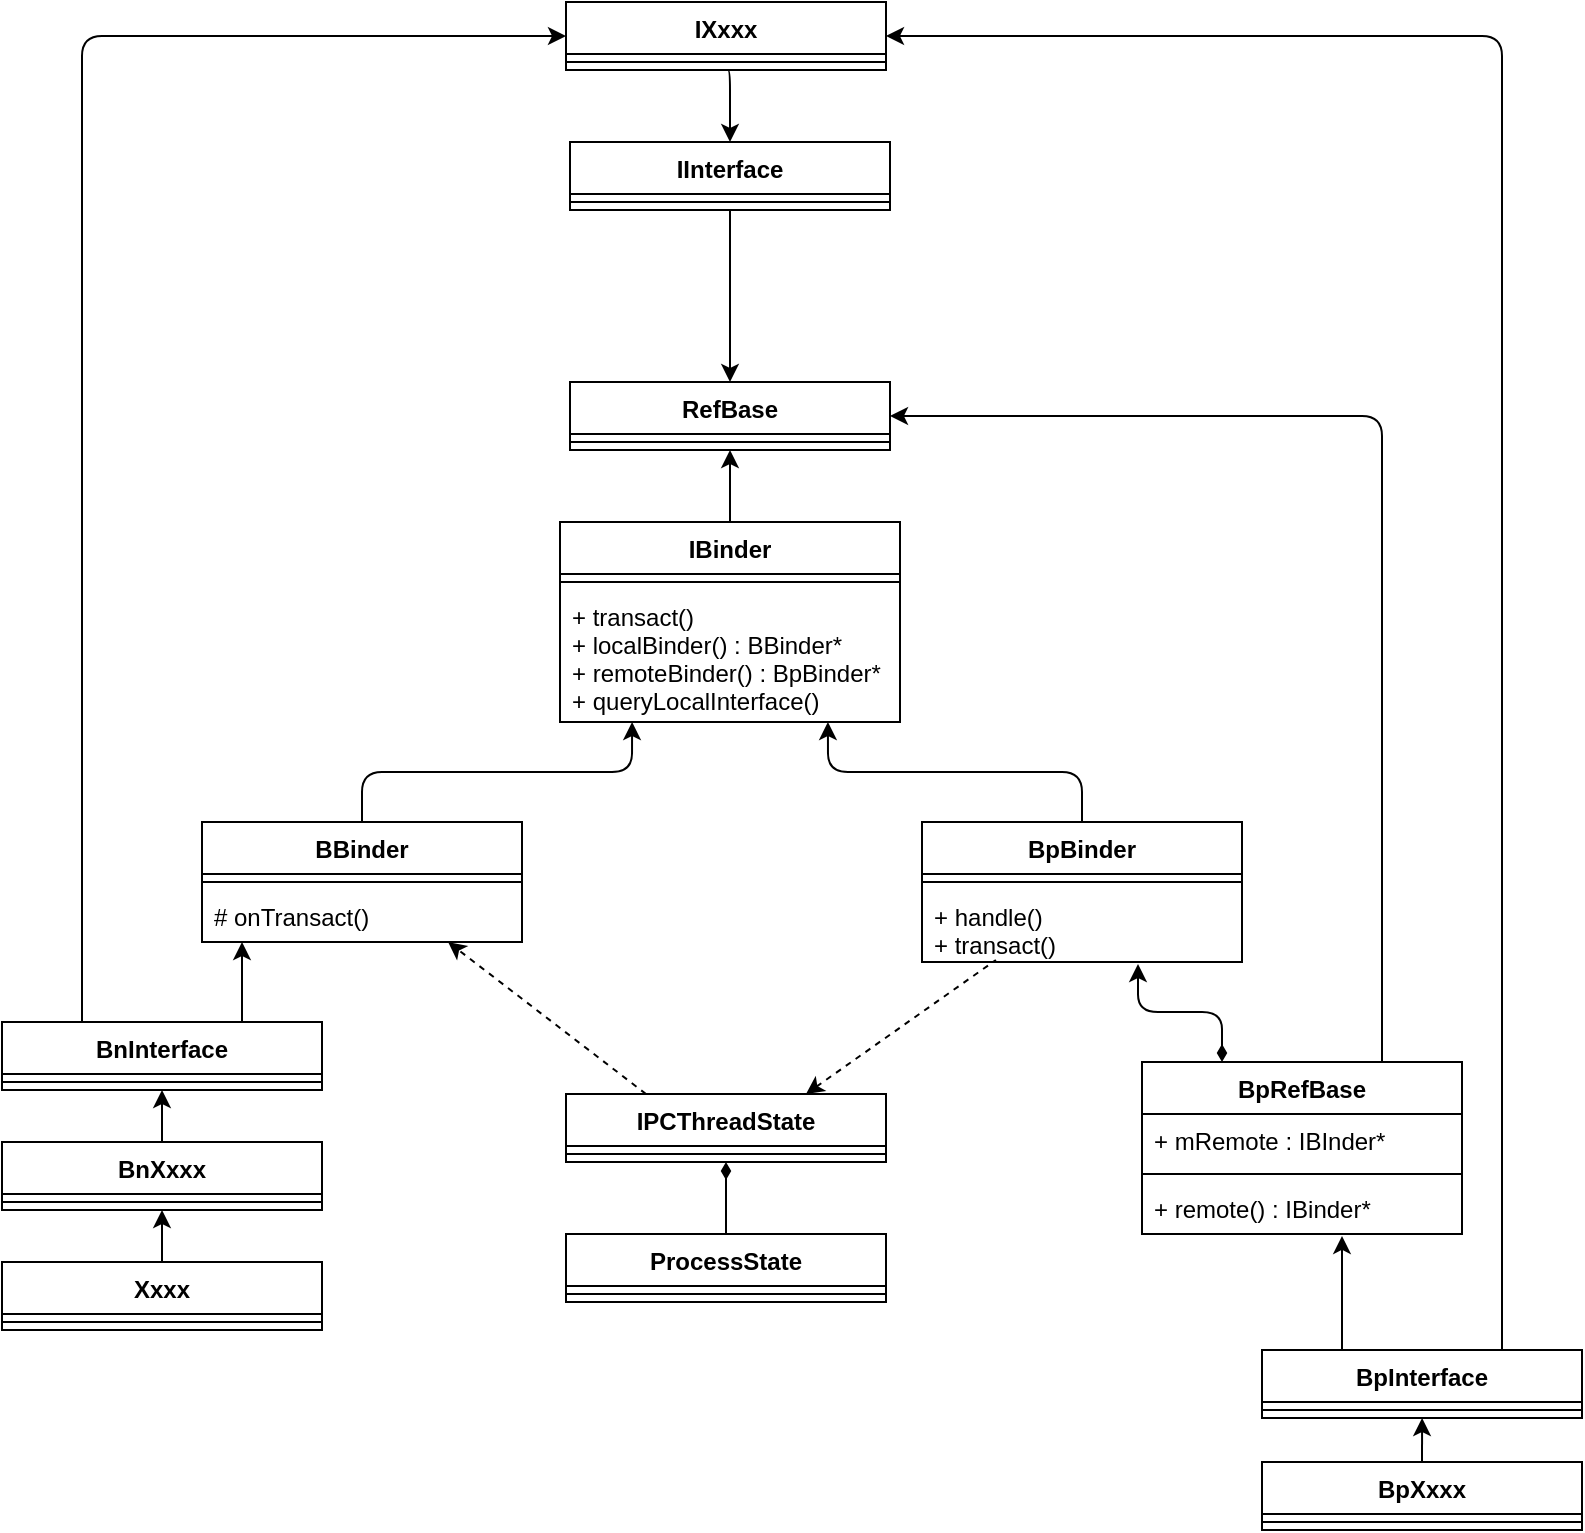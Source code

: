 <mxfile version="14.9.2" type="github">
  <diagram id="C5Chw6NoYdCBqyuNsJNY" name="第 1 页">
    <mxGraphModel dx="938" dy="1615" grid="0" gridSize="10" guides="1" tooltips="1" connect="1" arrows="1" fold="1" page="0" pageScale="1" pageWidth="827" pageHeight="1169" math="0" shadow="0">
      <root>
        <mxCell id="0" />
        <mxCell id="1" parent="0" />
        <mxCell id="MbME5olSi5yvKxZnN9U9-1" value="RefBase" style="swimlane;fontStyle=1;align=center;verticalAlign=top;childLayout=stackLayout;horizontal=1;startSize=26;horizontalStack=0;resizeParent=1;resizeParentMax=0;resizeLast=0;collapsible=1;marginBottom=0;" parent="1" vertex="1">
          <mxGeometry x="354" y="-940" width="160" height="34" as="geometry">
            <mxRectangle x="354" y="-940" width="75" height="26" as="alternateBounds" />
          </mxGeometry>
        </mxCell>
        <mxCell id="MbME5olSi5yvKxZnN9U9-3" value="" style="line;strokeWidth=1;fillColor=none;align=left;verticalAlign=middle;spacingTop=-1;spacingLeft=3;spacingRight=3;rotatable=0;labelPosition=right;points=[];portConstraint=eastwest;" parent="MbME5olSi5yvKxZnN9U9-1" vertex="1">
          <mxGeometry y="26" width="160" height="8" as="geometry" />
        </mxCell>
        <mxCell id="MbME5olSi5yvKxZnN9U9-17" style="edgeStyle=orthogonalEdgeStyle;orthogonalLoop=1;jettySize=auto;html=1;exitX=0.5;exitY=0;exitDx=0;exitDy=0;entryX=0.5;entryY=1;entryDx=0;entryDy=0;" parent="1" source="MbME5olSi5yvKxZnN9U9-5" target="MbME5olSi5yvKxZnN9U9-1" edge="1">
          <mxGeometry relative="1" as="geometry" />
        </mxCell>
        <mxCell id="MbME5olSi5yvKxZnN9U9-5" value="IBinder" style="swimlane;fontStyle=1;align=center;verticalAlign=top;childLayout=stackLayout;horizontal=1;startSize=26;horizontalStack=0;resizeParent=1;resizeParentMax=0;resizeLast=0;collapsible=1;marginBottom=0;" parent="1" vertex="1">
          <mxGeometry x="349" y="-870" width="170" height="100" as="geometry" />
        </mxCell>
        <mxCell id="MbME5olSi5yvKxZnN9U9-7" value="" style="line;strokeWidth=1;fillColor=none;align=left;verticalAlign=middle;spacingTop=-1;spacingLeft=3;spacingRight=3;rotatable=0;labelPosition=right;points=[];portConstraint=eastwest;" parent="MbME5olSi5yvKxZnN9U9-5" vertex="1">
          <mxGeometry y="26" width="170" height="8" as="geometry" />
        </mxCell>
        <mxCell id="MbME5olSi5yvKxZnN9U9-8" value="+ transact()&#xa;+ localBinder() : BBinder*&#xa;+ remoteBinder() : BpBinder*&#xa;+ queryLocalInterface()" style="text;strokeColor=none;fillColor=none;align=left;verticalAlign=top;spacingLeft=4;spacingRight=4;overflow=hidden;rotatable=0;points=[[0,0.5],[1,0.5]];portConstraint=eastwest;" parent="MbME5olSi5yvKxZnN9U9-5" vertex="1">
          <mxGeometry y="34" width="170" height="66" as="geometry" />
        </mxCell>
        <mxCell id="MbME5olSi5yvKxZnN9U9-19" style="edgeStyle=orthogonalEdgeStyle;orthogonalLoop=1;jettySize=auto;html=1;exitX=0.5;exitY=0;exitDx=0;exitDy=0;entryX=0.212;entryY=1;entryDx=0;entryDy=0;entryPerimeter=0;" parent="1" source="MbME5olSi5yvKxZnN9U9-9" target="MbME5olSi5yvKxZnN9U9-8" edge="1">
          <mxGeometry relative="1" as="geometry" />
        </mxCell>
        <mxCell id="MbME5olSi5yvKxZnN9U9-9" value="BBinder" style="swimlane;fontStyle=1;align=center;verticalAlign=top;childLayout=stackLayout;horizontal=1;startSize=26;horizontalStack=0;resizeParent=1;resizeParentMax=0;resizeLast=0;collapsible=1;marginBottom=0;" parent="1" vertex="1">
          <mxGeometry x="170" y="-720" width="160" height="60" as="geometry" />
        </mxCell>
        <mxCell id="MbME5olSi5yvKxZnN9U9-11" value="" style="line;strokeWidth=1;fillColor=none;align=left;verticalAlign=middle;spacingTop=-1;spacingLeft=3;spacingRight=3;rotatable=0;labelPosition=right;points=[];portConstraint=eastwest;" parent="MbME5olSi5yvKxZnN9U9-9" vertex="1">
          <mxGeometry y="26" width="160" height="8" as="geometry" />
        </mxCell>
        <mxCell id="MbME5olSi5yvKxZnN9U9-12" value="# onTransact()" style="text;strokeColor=none;fillColor=none;align=left;verticalAlign=top;spacingLeft=4;spacingRight=4;overflow=hidden;rotatable=0;points=[[0,0.5],[1,0.5]];portConstraint=eastwest;" parent="MbME5olSi5yvKxZnN9U9-9" vertex="1">
          <mxGeometry y="34" width="160" height="26" as="geometry" />
        </mxCell>
        <mxCell id="MbME5olSi5yvKxZnN9U9-20" style="edgeStyle=orthogonalEdgeStyle;orthogonalLoop=1;jettySize=auto;html=1;exitX=0.5;exitY=0;exitDx=0;exitDy=0;entryX=0.788;entryY=1;entryDx=0;entryDy=0;entryPerimeter=0;" parent="1" source="MbME5olSi5yvKxZnN9U9-13" target="MbME5olSi5yvKxZnN9U9-8" edge="1">
          <mxGeometry relative="1" as="geometry" />
        </mxCell>
        <mxCell id="MbME5olSi5yvKxZnN9U9-13" value="BpBinder" style="swimlane;fontStyle=1;align=center;verticalAlign=top;childLayout=stackLayout;horizontal=1;startSize=26;horizontalStack=0;resizeParent=1;resizeParentMax=0;resizeLast=0;collapsible=1;marginBottom=0;" parent="1" vertex="1">
          <mxGeometry x="530" y="-720" width="160" height="70" as="geometry" />
        </mxCell>
        <mxCell id="MbME5olSi5yvKxZnN9U9-15" value="" style="line;strokeWidth=1;fillColor=none;align=left;verticalAlign=middle;spacingTop=-1;spacingLeft=3;spacingRight=3;rotatable=0;labelPosition=right;points=[];portConstraint=eastwest;" parent="MbME5olSi5yvKxZnN9U9-13" vertex="1">
          <mxGeometry y="26" width="160" height="8" as="geometry" />
        </mxCell>
        <mxCell id="MbME5olSi5yvKxZnN9U9-16" value="+ handle()&#xa;+ transact()" style="text;strokeColor=none;fillColor=none;align=left;verticalAlign=top;spacingLeft=4;spacingRight=4;overflow=hidden;rotatable=0;points=[[0,0.5],[1,0.5]];portConstraint=eastwest;" parent="MbME5olSi5yvKxZnN9U9-13" vertex="1">
          <mxGeometry y="34" width="160" height="36" as="geometry" />
        </mxCell>
        <mxCell id="MbME5olSi5yvKxZnN9U9-32" style="edgeStyle=orthogonalEdgeStyle;orthogonalLoop=1;jettySize=auto;html=1;exitX=0.75;exitY=0;exitDx=0;exitDy=0;entryX=0.125;entryY=1;entryDx=0;entryDy=0;entryPerimeter=0;" parent="1" source="MbME5olSi5yvKxZnN9U9-21" target="MbME5olSi5yvKxZnN9U9-12" edge="1">
          <mxGeometry relative="1" as="geometry" />
        </mxCell>
        <mxCell id="MbME5olSi5yvKxZnN9U9-48" style="edgeStyle=orthogonalEdgeStyle;orthogonalLoop=1;jettySize=auto;html=1;exitX=0.25;exitY=0;exitDx=0;exitDy=0;entryX=0;entryY=0.5;entryDx=0;entryDy=0;" parent="1" source="MbME5olSi5yvKxZnN9U9-21" target="MbME5olSi5yvKxZnN9U9-27" edge="1">
          <mxGeometry relative="1" as="geometry" />
        </mxCell>
        <mxCell id="MbME5olSi5yvKxZnN9U9-21" value="BnInterface" style="swimlane;fontStyle=1;align=center;verticalAlign=top;childLayout=stackLayout;horizontal=1;startSize=26;horizontalStack=0;resizeParent=1;resizeParentMax=0;resizeLast=0;collapsible=1;marginBottom=0;" parent="1" vertex="1">
          <mxGeometry x="70" y="-620" width="160" height="34" as="geometry" />
        </mxCell>
        <mxCell id="MbME5olSi5yvKxZnN9U9-23" value="" style="line;strokeWidth=1;fillColor=none;align=left;verticalAlign=middle;spacingTop=-1;spacingLeft=3;spacingRight=3;rotatable=0;labelPosition=right;points=[];portConstraint=eastwest;" parent="MbME5olSi5yvKxZnN9U9-21" vertex="1">
          <mxGeometry y="26" width="160" height="8" as="geometry" />
        </mxCell>
        <mxCell id="MbME5olSi5yvKxZnN9U9-49" style="edgeStyle=orthogonalEdgeStyle;orthogonalLoop=1;jettySize=auto;html=1;exitX=0.5;exitY=1;exitDx=0;exitDy=0;entryX=0.5;entryY=0;entryDx=0;entryDy=0;" parent="1" source="MbME5olSi5yvKxZnN9U9-27" target="MbME5olSi5yvKxZnN9U9-33" edge="1">
          <mxGeometry relative="1" as="geometry" />
        </mxCell>
        <mxCell id="MbME5olSi5yvKxZnN9U9-27" value="IXxxx" style="swimlane;fontStyle=1;align=center;verticalAlign=top;childLayout=stackLayout;horizontal=1;startSize=26;horizontalStack=0;resizeParent=1;resizeParentMax=0;resizeLast=0;collapsible=1;marginBottom=0;" parent="1" vertex="1">
          <mxGeometry x="352" y="-1130" width="160" height="34" as="geometry" />
        </mxCell>
        <mxCell id="MbME5olSi5yvKxZnN9U9-29" value="" style="line;strokeWidth=1;fillColor=none;align=left;verticalAlign=middle;spacingTop=-1;spacingLeft=3;spacingRight=3;rotatable=0;labelPosition=right;points=[];portConstraint=eastwest;" parent="MbME5olSi5yvKxZnN9U9-27" vertex="1">
          <mxGeometry y="26" width="160" height="8" as="geometry" />
        </mxCell>
        <mxCell id="MbME5olSi5yvKxZnN9U9-51" style="edgeStyle=orthogonalEdgeStyle;orthogonalLoop=1;jettySize=auto;html=1;exitX=0.5;exitY=1;exitDx=0;exitDy=0;entryX=0.5;entryY=0;entryDx=0;entryDy=0;" parent="1" source="MbME5olSi5yvKxZnN9U9-33" target="MbME5olSi5yvKxZnN9U9-1" edge="1">
          <mxGeometry relative="1" as="geometry" />
        </mxCell>
        <mxCell id="MbME5olSi5yvKxZnN9U9-33" value="IInterface" style="swimlane;fontStyle=1;align=center;verticalAlign=top;childLayout=stackLayout;horizontal=1;startSize=26;horizontalStack=0;resizeParent=1;resizeParentMax=0;resizeLast=0;collapsible=1;marginBottom=0;" parent="1" vertex="1">
          <mxGeometry x="354" y="-1060" width="160" height="34" as="geometry" />
        </mxCell>
        <mxCell id="MbME5olSi5yvKxZnN9U9-35" value="" style="line;strokeWidth=1;fillColor=none;align=left;verticalAlign=middle;spacingTop=-1;spacingLeft=3;spacingRight=3;rotatable=0;labelPosition=right;points=[];portConstraint=eastwest;" parent="MbME5olSi5yvKxZnN9U9-33" vertex="1">
          <mxGeometry y="26" width="160" height="8" as="geometry" />
        </mxCell>
        <mxCell id="MbME5olSi5yvKxZnN9U9-42" style="edgeStyle=orthogonalEdgeStyle;orthogonalLoop=1;jettySize=auto;html=1;exitX=0.5;exitY=0;exitDx=0;exitDy=0;entryX=0.5;entryY=1;entryDx=0;entryDy=0;" parent="1" source="MbME5olSi5yvKxZnN9U9-38" target="MbME5olSi5yvKxZnN9U9-21" edge="1">
          <mxGeometry relative="1" as="geometry" />
        </mxCell>
        <mxCell id="MbME5olSi5yvKxZnN9U9-38" value="BnXxxx" style="swimlane;fontStyle=1;align=center;verticalAlign=top;childLayout=stackLayout;horizontal=1;startSize=26;horizontalStack=0;resizeParent=1;resizeParentMax=0;resizeLast=0;collapsible=1;marginBottom=0;" parent="1" vertex="1">
          <mxGeometry x="70" y="-560" width="160" height="34" as="geometry" />
        </mxCell>
        <mxCell id="MbME5olSi5yvKxZnN9U9-40" value="" style="line;strokeWidth=1;fillColor=none;align=left;verticalAlign=middle;spacingTop=-1;spacingLeft=3;spacingRight=3;rotatable=0;labelPosition=right;points=[];portConstraint=eastwest;" parent="MbME5olSi5yvKxZnN9U9-38" vertex="1">
          <mxGeometry y="26" width="160" height="8" as="geometry" />
        </mxCell>
        <mxCell id="MbME5olSi5yvKxZnN9U9-47" style="edgeStyle=orthogonalEdgeStyle;orthogonalLoop=1;jettySize=auto;html=1;exitX=0.5;exitY=0;exitDx=0;exitDy=0;entryX=0.5;entryY=1;entryDx=0;entryDy=0;" parent="1" source="MbME5olSi5yvKxZnN9U9-43" target="MbME5olSi5yvKxZnN9U9-38" edge="1">
          <mxGeometry relative="1" as="geometry" />
        </mxCell>
        <mxCell id="MbME5olSi5yvKxZnN9U9-43" value="Xxxx" style="swimlane;fontStyle=1;align=center;verticalAlign=top;childLayout=stackLayout;horizontal=1;startSize=26;horizontalStack=0;resizeParent=1;resizeParentMax=0;resizeLast=0;collapsible=1;marginBottom=0;" parent="1" vertex="1">
          <mxGeometry x="70" y="-500" width="160" height="34" as="geometry" />
        </mxCell>
        <mxCell id="MbME5olSi5yvKxZnN9U9-45" value="" style="line;strokeWidth=1;fillColor=none;align=left;verticalAlign=middle;spacingTop=-1;spacingLeft=3;spacingRight=3;rotatable=0;labelPosition=right;points=[];portConstraint=eastwest;" parent="MbME5olSi5yvKxZnN9U9-43" vertex="1">
          <mxGeometry y="26" width="160" height="8" as="geometry" />
        </mxCell>
        <mxCell id="MbME5olSi5yvKxZnN9U9-89" style="edgeStyle=orthogonalEdgeStyle;curved=0;rounded=1;sketch=0;orthogonalLoop=1;jettySize=auto;html=1;exitX=0.75;exitY=0;exitDx=0;exitDy=0;entryX=1;entryY=0.5;entryDx=0;entryDy=0;" parent="1" source="MbME5olSi5yvKxZnN9U9-52" target="MbME5olSi5yvKxZnN9U9-1" edge="1">
          <mxGeometry relative="1" as="geometry" />
        </mxCell>
        <mxCell id="MbME5olSi5yvKxZnN9U9-90" style="edgeStyle=orthogonalEdgeStyle;curved=0;rounded=1;sketch=0;orthogonalLoop=1;jettySize=auto;html=1;exitX=0.25;exitY=0;exitDx=0;exitDy=0;entryX=0.675;entryY=1.028;entryDx=0;entryDy=0;entryPerimeter=0;startArrow=diamondThin;startFill=1;" parent="1" source="MbME5olSi5yvKxZnN9U9-52" target="MbME5olSi5yvKxZnN9U9-16" edge="1">
          <mxGeometry relative="1" as="geometry" />
        </mxCell>
        <mxCell id="MbME5olSi5yvKxZnN9U9-52" value="BpRefBase" style="swimlane;fontStyle=1;align=center;verticalAlign=top;childLayout=stackLayout;horizontal=1;startSize=26;horizontalStack=0;resizeParent=1;resizeParentMax=0;resizeLast=0;collapsible=1;marginBottom=0;" parent="1" vertex="1">
          <mxGeometry x="640" y="-600" width="160" height="86" as="geometry" />
        </mxCell>
        <mxCell id="MbME5olSi5yvKxZnN9U9-53" value="+ mRemote : IBInder*" style="text;strokeColor=none;fillColor=none;align=left;verticalAlign=top;spacingLeft=4;spacingRight=4;overflow=hidden;rotatable=0;points=[[0,0.5],[1,0.5]];portConstraint=eastwest;" parent="MbME5olSi5yvKxZnN9U9-52" vertex="1">
          <mxGeometry y="26" width="160" height="26" as="geometry" />
        </mxCell>
        <mxCell id="MbME5olSi5yvKxZnN9U9-54" value="" style="line;strokeWidth=1;fillColor=none;align=left;verticalAlign=middle;spacingTop=-1;spacingLeft=3;spacingRight=3;rotatable=0;labelPosition=right;points=[];portConstraint=eastwest;" parent="MbME5olSi5yvKxZnN9U9-52" vertex="1">
          <mxGeometry y="52" width="160" height="8" as="geometry" />
        </mxCell>
        <mxCell id="MbME5olSi5yvKxZnN9U9-55" value="+ remote() : IBinder*" style="text;strokeColor=none;fillColor=none;align=left;verticalAlign=top;spacingLeft=4;spacingRight=4;overflow=hidden;rotatable=0;points=[[0,0.5],[1,0.5]];portConstraint=eastwest;" parent="MbME5olSi5yvKxZnN9U9-52" vertex="1">
          <mxGeometry y="60" width="160" height="26" as="geometry" />
        </mxCell>
        <mxCell id="MbME5olSi5yvKxZnN9U9-77" style="edgeStyle=orthogonalEdgeStyle;rounded=1;orthogonalLoop=1;jettySize=auto;html=1;exitX=0.75;exitY=0;exitDx=0;exitDy=0;entryX=1;entryY=0.5;entryDx=0;entryDy=0;startArrow=none;startFill=0;endArrow=classic;endFill=1;" parent="1" source="MbME5olSi5yvKxZnN9U9-58" target="MbME5olSi5yvKxZnN9U9-27" edge="1">
          <mxGeometry relative="1" as="geometry" />
        </mxCell>
        <mxCell id="MbME5olSi5yvKxZnN9U9-78" style="edgeStyle=orthogonalEdgeStyle;rounded=1;orthogonalLoop=1;jettySize=auto;html=1;exitX=0.25;exitY=0;exitDx=0;exitDy=0;entryX=0.625;entryY=1.038;entryDx=0;entryDy=0;entryPerimeter=0;startArrow=none;startFill=0;endArrow=classic;endFill=1;" parent="1" source="MbME5olSi5yvKxZnN9U9-58" target="MbME5olSi5yvKxZnN9U9-55" edge="1">
          <mxGeometry relative="1" as="geometry" />
        </mxCell>
        <mxCell id="MbME5olSi5yvKxZnN9U9-58" value="BpInterface" style="swimlane;fontStyle=1;align=center;verticalAlign=top;childLayout=stackLayout;horizontal=1;startSize=26;horizontalStack=0;resizeParent=1;resizeParentMax=0;resizeLast=0;collapsible=1;marginBottom=0;" parent="1" vertex="1">
          <mxGeometry x="700" y="-456" width="160" height="34" as="geometry" />
        </mxCell>
        <mxCell id="MbME5olSi5yvKxZnN9U9-60" value="" style="line;strokeWidth=1;fillColor=none;align=left;verticalAlign=middle;spacingTop=-1;spacingLeft=3;spacingRight=3;rotatable=0;labelPosition=right;points=[];portConstraint=eastwest;" parent="MbME5olSi5yvKxZnN9U9-58" vertex="1">
          <mxGeometry y="26" width="160" height="8" as="geometry" />
        </mxCell>
        <mxCell id="MbME5olSi5yvKxZnN9U9-84" style="edgeStyle=orthogonalEdgeStyle;curved=0;rounded=1;sketch=0;orthogonalLoop=1;jettySize=auto;html=1;exitX=0.5;exitY=0;exitDx=0;exitDy=0;entryX=0.494;entryY=1;entryDx=0;entryDy=0;entryPerimeter=0;" parent="1" source="MbME5olSi5yvKxZnN9U9-79" edge="1">
          <mxGeometry relative="1" as="geometry">
            <mxPoint x="780.04" y="-422" as="targetPoint" />
          </mxGeometry>
        </mxCell>
        <mxCell id="MbME5olSi5yvKxZnN9U9-79" value="BpXxxx" style="swimlane;fontStyle=1;align=center;verticalAlign=top;childLayout=stackLayout;horizontal=1;startSize=26;horizontalStack=0;resizeParent=1;resizeParentMax=0;resizeLast=0;collapsible=1;marginBottom=0;" parent="1" vertex="1">
          <mxGeometry x="700" y="-400" width="160" height="34" as="geometry" />
        </mxCell>
        <mxCell id="MbME5olSi5yvKxZnN9U9-81" value="" style="line;strokeWidth=1;fillColor=none;align=left;verticalAlign=middle;spacingTop=-1;spacingLeft=3;spacingRight=3;rotatable=0;labelPosition=right;points=[];portConstraint=eastwest;" parent="MbME5olSi5yvKxZnN9U9-79" vertex="1">
          <mxGeometry y="26" width="160" height="8" as="geometry" />
        </mxCell>
        <mxCell id="YejQKc8RDtPiafeet8na-1" style="rounded=0;orthogonalLoop=1;jettySize=auto;html=1;exitX=0.25;exitY=0;exitDx=0;exitDy=0;entryX=0.769;entryY=1;entryDx=0;entryDy=0;entryPerimeter=0;dashed=1;startArrow=none;startFill=0;endArrow=classic;endFill=1;" parent="1" source="MbME5olSi5yvKxZnN9U9-85" target="MbME5olSi5yvKxZnN9U9-12" edge="1">
          <mxGeometry relative="1" as="geometry" />
        </mxCell>
        <mxCell id="YejQKc8RDtPiafeet8na-2" style="rounded=0;orthogonalLoop=1;jettySize=auto;html=1;exitX=0.75;exitY=0;exitDx=0;exitDy=0;entryX=0.231;entryY=0.972;entryDx=0;entryDy=0;entryPerimeter=0;dashed=1;endArrow=none;endFill=0;startArrow=classic;startFill=1;" parent="1" source="MbME5olSi5yvKxZnN9U9-85" target="MbME5olSi5yvKxZnN9U9-16" edge="1">
          <mxGeometry relative="1" as="geometry" />
        </mxCell>
        <mxCell id="MbME5olSi5yvKxZnN9U9-85" value="IPCThreadState" style="swimlane;fontStyle=1;align=center;verticalAlign=top;childLayout=stackLayout;horizontal=1;startSize=26;horizontalStack=0;resizeParent=1;resizeParentMax=0;resizeLast=0;collapsible=1;marginBottom=0;rounded=0;sketch=0;" parent="1" vertex="1">
          <mxGeometry x="352" y="-584" width="160" height="34" as="geometry" />
        </mxCell>
        <mxCell id="MbME5olSi5yvKxZnN9U9-87" value="" style="line;strokeWidth=1;fillColor=none;align=left;verticalAlign=middle;spacingTop=-1;spacingLeft=3;spacingRight=3;rotatable=0;labelPosition=right;points=[];portConstraint=eastwest;" parent="MbME5olSi5yvKxZnN9U9-85" vertex="1">
          <mxGeometry y="26" width="160" height="8" as="geometry" />
        </mxCell>
        <mxCell id="YejQKc8RDtPiafeet8na-3" style="edgeStyle=orthogonalEdgeStyle;rounded=0;orthogonalLoop=1;jettySize=auto;html=1;exitX=0.5;exitY=0;exitDx=0;exitDy=0;entryX=0.5;entryY=1;entryDx=0;entryDy=0;endArrow=diamondThin;endFill=1;" parent="1" source="MbME5olSi5yvKxZnN9U9-91" target="MbME5olSi5yvKxZnN9U9-85" edge="1">
          <mxGeometry relative="1" as="geometry" />
        </mxCell>
        <mxCell id="MbME5olSi5yvKxZnN9U9-91" value="ProcessState" style="swimlane;fontStyle=1;align=center;verticalAlign=top;childLayout=stackLayout;horizontal=1;startSize=26;horizontalStack=0;resizeParent=1;resizeParentMax=0;resizeLast=0;collapsible=1;marginBottom=0;rounded=0;sketch=0;" parent="1" vertex="1">
          <mxGeometry x="352" y="-514" width="160" height="34" as="geometry" />
        </mxCell>
        <mxCell id="MbME5olSi5yvKxZnN9U9-93" value="" style="line;strokeWidth=1;fillColor=none;align=left;verticalAlign=middle;spacingTop=-1;spacingLeft=3;spacingRight=3;rotatable=0;labelPosition=right;points=[];portConstraint=eastwest;" parent="MbME5olSi5yvKxZnN9U9-91" vertex="1">
          <mxGeometry y="26" width="160" height="8" as="geometry" />
        </mxCell>
      </root>
    </mxGraphModel>
  </diagram>
</mxfile>
